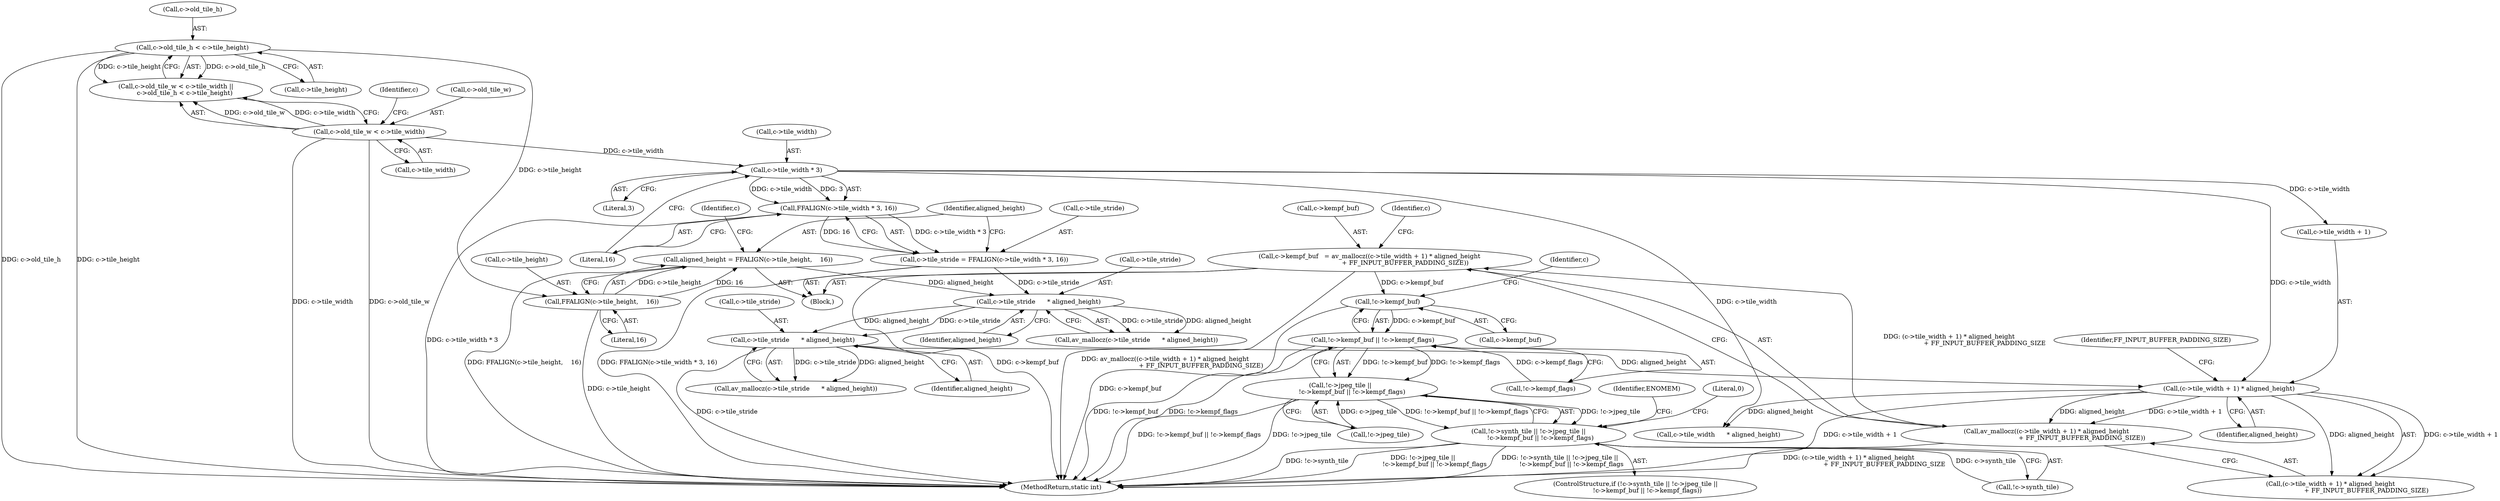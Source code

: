 digraph "0_FFmpeg_821a5938d100458f4d09d634041b05c860554ce0@API" {
"1000247" [label="(Call,c->kempf_buf   = av_mallocz((c->tile_width + 1) * aligned_height\n                                    + FF_INPUT_BUFFER_PADDING_SIZE))"];
"1000251" [label="(Call,av_mallocz((c->tile_width + 1) * aligned_height\n                                    + FF_INPUT_BUFFER_PADDING_SIZE))"];
"1000253" [label="(Call,(c->tile_width + 1) * aligned_height)"];
"1000198" [label="(Call,c->tile_width * 3)"];
"1000178" [label="(Call,c->old_tile_w < c->tile_width)"];
"1000242" [label="(Call,c->tile_stride      * aligned_height)"];
"1000232" [label="(Call,c->tile_stride      * aligned_height)"];
"1000193" [label="(Call,c->tile_stride = FFALIGN(c->tile_width * 3, 16))"];
"1000197" [label="(Call,FFALIGN(c->tile_width * 3, 16))"];
"1000204" [label="(Call,aligned_height = FFALIGN(c->tile_height,    16))"];
"1000206" [label="(Call,FFALIGN(c->tile_height,    16))"];
"1000185" [label="(Call,c->old_tile_h < c->tile_height)"];
"1000283" [label="(Call,!c->kempf_buf)"];
"1000282" [label="(Call,!c->kempf_buf || !c->kempf_flags)"];
"1000277" [label="(Call,!c->jpeg_tile ||\n            !c->kempf_buf || !c->kempf_flags)"];
"1000272" [label="(Call,!c->synth_tile || !c->jpeg_tile ||\n            !c->kempf_buf || !c->kempf_flags)"];
"1000205" [label="(Identifier,aligned_height)"];
"1000282" [label="(Call,!c->kempf_buf || !c->kempf_flags)"];
"1000189" [label="(Call,c->tile_height)"];
"1000260" [label="(Identifier,FF_INPUT_BUFFER_PADDING_SIZE)"];
"1000287" [label="(Call,!c->kempf_flags)"];
"1000246" [label="(Identifier,aligned_height)"];
"1000254" [label="(Call,c->tile_width + 1)"];
"1000185" [label="(Call,c->old_tile_h < c->tile_height)"];
"1000193" [label="(Call,c->tile_stride = FFALIGN(c->tile_width * 3, 16))"];
"1000182" [label="(Call,c->tile_width)"];
"1000278" [label="(Call,!c->jpeg_tile)"];
"1000253" [label="(Call,(c->tile_width + 1) * aligned_height)"];
"1000203" [label="(Literal,16)"];
"1000296" [label="(MethodReturn,static int)"];
"1000236" [label="(Identifier,aligned_height)"];
"1000179" [label="(Call,c->old_tile_w)"];
"1000293" [label="(Identifier,ENOMEM)"];
"1000271" [label="(ControlStructure,if (!c->synth_tile || !c->jpeg_tile ||\n            !c->kempf_buf || !c->kempf_flags))"];
"1000233" [label="(Call,c->tile_stride)"];
"1000206" [label="(Call,FFALIGN(c->tile_height,    16))"];
"1000277" [label="(Call,!c->jpeg_tile ||\n            !c->kempf_buf || !c->kempf_flags)"];
"1000192" [label="(Block,)"];
"1000202" [label="(Literal,3)"];
"1000241" [label="(Call,av_mallocz(c->tile_stride      * aligned_height))"];
"1000259" [label="(Identifier,aligned_height)"];
"1000252" [label="(Call,(c->tile_width + 1) * aligned_height\n                                    + FF_INPUT_BUFFER_PADDING_SIZE)"];
"1000187" [label="(Identifier,c)"];
"1000178" [label="(Call,c->old_tile_w < c->tile_width)"];
"1000284" [label="(Call,c->kempf_buf)"];
"1000213" [label="(Identifier,c)"];
"1000186" [label="(Call,c->old_tile_h)"];
"1000177" [label="(Call,c->old_tile_w < c->tile_width ||\n         c->old_tile_h < c->tile_height)"];
"1000243" [label="(Call,c->tile_stride)"];
"1000272" [label="(Call,!c->synth_tile || !c->jpeg_tile ||\n            !c->kempf_buf || !c->kempf_flags)"];
"1000242" [label="(Call,c->tile_stride      * aligned_height)"];
"1000204" [label="(Call,aligned_height = FFALIGN(c->tile_height,    16))"];
"1000295" [label="(Literal,0)"];
"1000248" [label="(Call,c->kempf_buf)"];
"1000289" [label="(Identifier,c)"];
"1000232" [label="(Call,c->tile_stride      * aligned_height)"];
"1000207" [label="(Call,c->tile_height)"];
"1000199" [label="(Call,c->tile_width)"];
"1000198" [label="(Call,c->tile_width * 3)"];
"1000231" [label="(Call,av_mallocz(c->tile_stride      * aligned_height))"];
"1000194" [label="(Call,c->tile_stride)"];
"1000273" [label="(Call,!c->synth_tile)"];
"1000247" [label="(Call,c->kempf_buf   = av_mallocz((c->tile_width + 1) * aligned_height\n                                    + FF_INPUT_BUFFER_PADDING_SIZE))"];
"1000283" [label="(Call,!c->kempf_buf)"];
"1000266" [label="(Call,c->tile_width      * aligned_height)"];
"1000263" [label="(Identifier,c)"];
"1000210" [label="(Literal,16)"];
"1000251" [label="(Call,av_mallocz((c->tile_width + 1) * aligned_height\n                                    + FF_INPUT_BUFFER_PADDING_SIZE))"];
"1000197" [label="(Call,FFALIGN(c->tile_width * 3, 16))"];
"1000247" -> "1000192"  [label="AST: "];
"1000247" -> "1000251"  [label="CFG: "];
"1000248" -> "1000247"  [label="AST: "];
"1000251" -> "1000247"  [label="AST: "];
"1000263" -> "1000247"  [label="CFG: "];
"1000247" -> "1000296"  [label="DDG: c->kempf_buf"];
"1000247" -> "1000296"  [label="DDG: av_mallocz((c->tile_width + 1) * aligned_height\n                                    + FF_INPUT_BUFFER_PADDING_SIZE)"];
"1000251" -> "1000247"  [label="DDG: (c->tile_width + 1) * aligned_height\n                                    + FF_INPUT_BUFFER_PADDING_SIZE"];
"1000247" -> "1000283"  [label="DDG: c->kempf_buf"];
"1000251" -> "1000252"  [label="CFG: "];
"1000252" -> "1000251"  [label="AST: "];
"1000251" -> "1000296"  [label="DDG: (c->tile_width + 1) * aligned_height\n                                    + FF_INPUT_BUFFER_PADDING_SIZE"];
"1000253" -> "1000251"  [label="DDG: c->tile_width + 1"];
"1000253" -> "1000251"  [label="DDG: aligned_height"];
"1000253" -> "1000252"  [label="AST: "];
"1000253" -> "1000259"  [label="CFG: "];
"1000254" -> "1000253"  [label="AST: "];
"1000259" -> "1000253"  [label="AST: "];
"1000260" -> "1000253"  [label="CFG: "];
"1000253" -> "1000296"  [label="DDG: c->tile_width + 1"];
"1000253" -> "1000252"  [label="DDG: c->tile_width + 1"];
"1000253" -> "1000252"  [label="DDG: aligned_height"];
"1000198" -> "1000253"  [label="DDG: c->tile_width"];
"1000242" -> "1000253"  [label="DDG: aligned_height"];
"1000253" -> "1000266"  [label="DDG: aligned_height"];
"1000198" -> "1000197"  [label="AST: "];
"1000198" -> "1000202"  [label="CFG: "];
"1000199" -> "1000198"  [label="AST: "];
"1000202" -> "1000198"  [label="AST: "];
"1000203" -> "1000198"  [label="CFG: "];
"1000198" -> "1000197"  [label="DDG: c->tile_width"];
"1000198" -> "1000197"  [label="DDG: 3"];
"1000178" -> "1000198"  [label="DDG: c->tile_width"];
"1000198" -> "1000254"  [label="DDG: c->tile_width"];
"1000198" -> "1000266"  [label="DDG: c->tile_width"];
"1000178" -> "1000177"  [label="AST: "];
"1000178" -> "1000182"  [label="CFG: "];
"1000179" -> "1000178"  [label="AST: "];
"1000182" -> "1000178"  [label="AST: "];
"1000187" -> "1000178"  [label="CFG: "];
"1000177" -> "1000178"  [label="CFG: "];
"1000178" -> "1000296"  [label="DDG: c->old_tile_w"];
"1000178" -> "1000296"  [label="DDG: c->tile_width"];
"1000178" -> "1000177"  [label="DDG: c->old_tile_w"];
"1000178" -> "1000177"  [label="DDG: c->tile_width"];
"1000242" -> "1000241"  [label="AST: "];
"1000242" -> "1000246"  [label="CFG: "];
"1000243" -> "1000242"  [label="AST: "];
"1000246" -> "1000242"  [label="AST: "];
"1000241" -> "1000242"  [label="CFG: "];
"1000242" -> "1000296"  [label="DDG: c->tile_stride"];
"1000242" -> "1000241"  [label="DDG: c->tile_stride"];
"1000242" -> "1000241"  [label="DDG: aligned_height"];
"1000232" -> "1000242"  [label="DDG: c->tile_stride"];
"1000232" -> "1000242"  [label="DDG: aligned_height"];
"1000232" -> "1000231"  [label="AST: "];
"1000232" -> "1000236"  [label="CFG: "];
"1000233" -> "1000232"  [label="AST: "];
"1000236" -> "1000232"  [label="AST: "];
"1000231" -> "1000232"  [label="CFG: "];
"1000232" -> "1000231"  [label="DDG: c->tile_stride"];
"1000232" -> "1000231"  [label="DDG: aligned_height"];
"1000193" -> "1000232"  [label="DDG: c->tile_stride"];
"1000204" -> "1000232"  [label="DDG: aligned_height"];
"1000193" -> "1000192"  [label="AST: "];
"1000193" -> "1000197"  [label="CFG: "];
"1000194" -> "1000193"  [label="AST: "];
"1000197" -> "1000193"  [label="AST: "];
"1000205" -> "1000193"  [label="CFG: "];
"1000193" -> "1000296"  [label="DDG: FFALIGN(c->tile_width * 3, 16)"];
"1000197" -> "1000193"  [label="DDG: c->tile_width * 3"];
"1000197" -> "1000193"  [label="DDG: 16"];
"1000197" -> "1000203"  [label="CFG: "];
"1000203" -> "1000197"  [label="AST: "];
"1000197" -> "1000296"  [label="DDG: c->tile_width * 3"];
"1000204" -> "1000192"  [label="AST: "];
"1000204" -> "1000206"  [label="CFG: "];
"1000205" -> "1000204"  [label="AST: "];
"1000206" -> "1000204"  [label="AST: "];
"1000213" -> "1000204"  [label="CFG: "];
"1000204" -> "1000296"  [label="DDG: FFALIGN(c->tile_height,    16)"];
"1000206" -> "1000204"  [label="DDG: c->tile_height"];
"1000206" -> "1000204"  [label="DDG: 16"];
"1000206" -> "1000210"  [label="CFG: "];
"1000207" -> "1000206"  [label="AST: "];
"1000210" -> "1000206"  [label="AST: "];
"1000206" -> "1000296"  [label="DDG: c->tile_height"];
"1000185" -> "1000206"  [label="DDG: c->tile_height"];
"1000185" -> "1000177"  [label="AST: "];
"1000185" -> "1000189"  [label="CFG: "];
"1000186" -> "1000185"  [label="AST: "];
"1000189" -> "1000185"  [label="AST: "];
"1000177" -> "1000185"  [label="CFG: "];
"1000185" -> "1000296"  [label="DDG: c->old_tile_h"];
"1000185" -> "1000296"  [label="DDG: c->tile_height"];
"1000185" -> "1000177"  [label="DDG: c->old_tile_h"];
"1000185" -> "1000177"  [label="DDG: c->tile_height"];
"1000283" -> "1000282"  [label="AST: "];
"1000283" -> "1000284"  [label="CFG: "];
"1000284" -> "1000283"  [label="AST: "];
"1000289" -> "1000283"  [label="CFG: "];
"1000282" -> "1000283"  [label="CFG: "];
"1000283" -> "1000296"  [label="DDG: c->kempf_buf"];
"1000283" -> "1000282"  [label="DDG: c->kempf_buf"];
"1000282" -> "1000277"  [label="AST: "];
"1000282" -> "1000287"  [label="CFG: "];
"1000287" -> "1000282"  [label="AST: "];
"1000277" -> "1000282"  [label="CFG: "];
"1000282" -> "1000296"  [label="DDG: !c->kempf_flags"];
"1000282" -> "1000296"  [label="DDG: !c->kempf_buf"];
"1000282" -> "1000277"  [label="DDG: !c->kempf_buf"];
"1000282" -> "1000277"  [label="DDG: !c->kempf_flags"];
"1000287" -> "1000282"  [label="DDG: c->kempf_flags"];
"1000277" -> "1000272"  [label="AST: "];
"1000277" -> "1000278"  [label="CFG: "];
"1000278" -> "1000277"  [label="AST: "];
"1000272" -> "1000277"  [label="CFG: "];
"1000277" -> "1000296"  [label="DDG: !c->kempf_buf || !c->kempf_flags"];
"1000277" -> "1000296"  [label="DDG: !c->jpeg_tile"];
"1000277" -> "1000272"  [label="DDG: !c->jpeg_tile"];
"1000277" -> "1000272"  [label="DDG: !c->kempf_buf || !c->kempf_flags"];
"1000278" -> "1000277"  [label="DDG: c->jpeg_tile"];
"1000272" -> "1000271"  [label="AST: "];
"1000272" -> "1000273"  [label="CFG: "];
"1000273" -> "1000272"  [label="AST: "];
"1000293" -> "1000272"  [label="CFG: "];
"1000295" -> "1000272"  [label="CFG: "];
"1000272" -> "1000296"  [label="DDG: !c->synth_tile"];
"1000272" -> "1000296"  [label="DDG: !c->jpeg_tile ||\n            !c->kempf_buf || !c->kempf_flags"];
"1000272" -> "1000296"  [label="DDG: !c->synth_tile || !c->jpeg_tile ||\n            !c->kempf_buf || !c->kempf_flags"];
"1000273" -> "1000272"  [label="DDG: c->synth_tile"];
}
